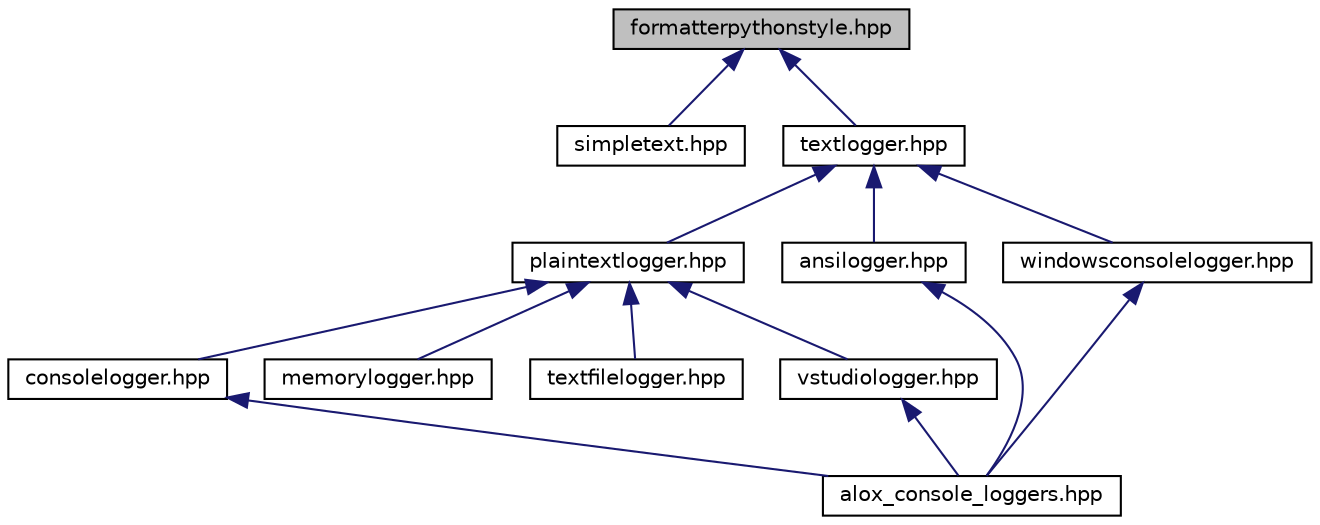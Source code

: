 digraph "formatterpythonstyle.hpp"
{
  edge [fontname="Helvetica",fontsize="10",labelfontname="Helvetica",labelfontsize="10"];
  node [fontname="Helvetica",fontsize="10",shape=record];
  Node49 [label="formatterpythonstyle.hpp",height=0.2,width=0.4,color="black", fillcolor="grey75", style="filled", fontcolor="black"];
  Node49 -> Node50 [dir="back",color="midnightblue",fontsize="10",style="solid",fontname="Helvetica"];
  Node49 -> Node51 [dir="back",color="midnightblue",fontsize="10",style="solid",fontname="Helvetica"];
  Node51 -> Node52 [dir="back",color="midnightblue",fontsize="10",style="solid",fontname="Helvetica"];
  Node51 -> Node58 [dir="back",color="midnightblue",fontsize="10",style="solid",fontname="Helvetica"];
  Node51 -> Node59 [dir="back",color="midnightblue",fontsize="10",style="solid",fontname="Helvetica"];
  Node52 -> Node53 [dir="back",color="midnightblue",fontsize="10",style="solid",fontname="Helvetica"];
  Node52 -> Node55 [dir="back",color="midnightblue",fontsize="10",style="solid",fontname="Helvetica"];
  Node52 -> Node56 [dir="back",color="midnightblue",fontsize="10",style="solid",fontname="Helvetica"];
  Node52 -> Node57 [dir="back",color="midnightblue",fontsize="10",style="solid",fontname="Helvetica"];
  Node53 -> Node54 [dir="back",color="midnightblue",fontsize="10",style="solid",fontname="Helvetica"];
  Node57 -> Node54 [dir="back",color="midnightblue",fontsize="10",style="solid",fontname="Helvetica"];
  Node58 -> Node54 [dir="back",color="midnightblue",fontsize="10",style="solid",fontname="Helvetica"];
  Node59 -> Node54 [dir="back",color="midnightblue",fontsize="10",style="solid",fontname="Helvetica"];
  Node50 [label="simpletext.hpp",height=0.2,width=0.4,color="black", fillcolor="white", style="filled",URL="$simpletext_8hpp.html"];
  Node51 [label="textlogger.hpp",height=0.2,width=0.4,color="black", fillcolor="white", style="filled",URL="$textlogger_8hpp.html"];
  Node52 [label="plaintextlogger.hpp",height=0.2,width=0.4,color="black", fillcolor="white", style="filled",URL="$plaintextlogger_8hpp.html"];
  Node53 [label="consolelogger.hpp",height=0.2,width=0.4,color="black", fillcolor="white", style="filled",URL="$consolelogger_8hpp.html"];
  Node54 [label="alox_console_loggers.hpp",height=0.2,width=0.4,color="black", fillcolor="white", style="filled",URL="$alox__console__loggers_8hpp.html"];
  Node55 [label="memorylogger.hpp",height=0.2,width=0.4,color="black", fillcolor="white", style="filled",URL="$memorylogger_8hpp.html"];
  Node56 [label="textfilelogger.hpp",height=0.2,width=0.4,color="black", fillcolor="white", style="filled",URL="$textfilelogger_8hpp.html"];
  Node57 [label="vstudiologger.hpp",height=0.2,width=0.4,color="black", fillcolor="white", style="filled",URL="$vstudiologger_8hpp.html"];
  Node58 [label="ansilogger.hpp",height=0.2,width=0.4,color="black", fillcolor="white", style="filled",URL="$ansilogger_8hpp.html"];
  Node59 [label="windowsconsolelogger.hpp",height=0.2,width=0.4,color="black", fillcolor="white", style="filled",URL="$windowsconsolelogger_8hpp.html"];
}

